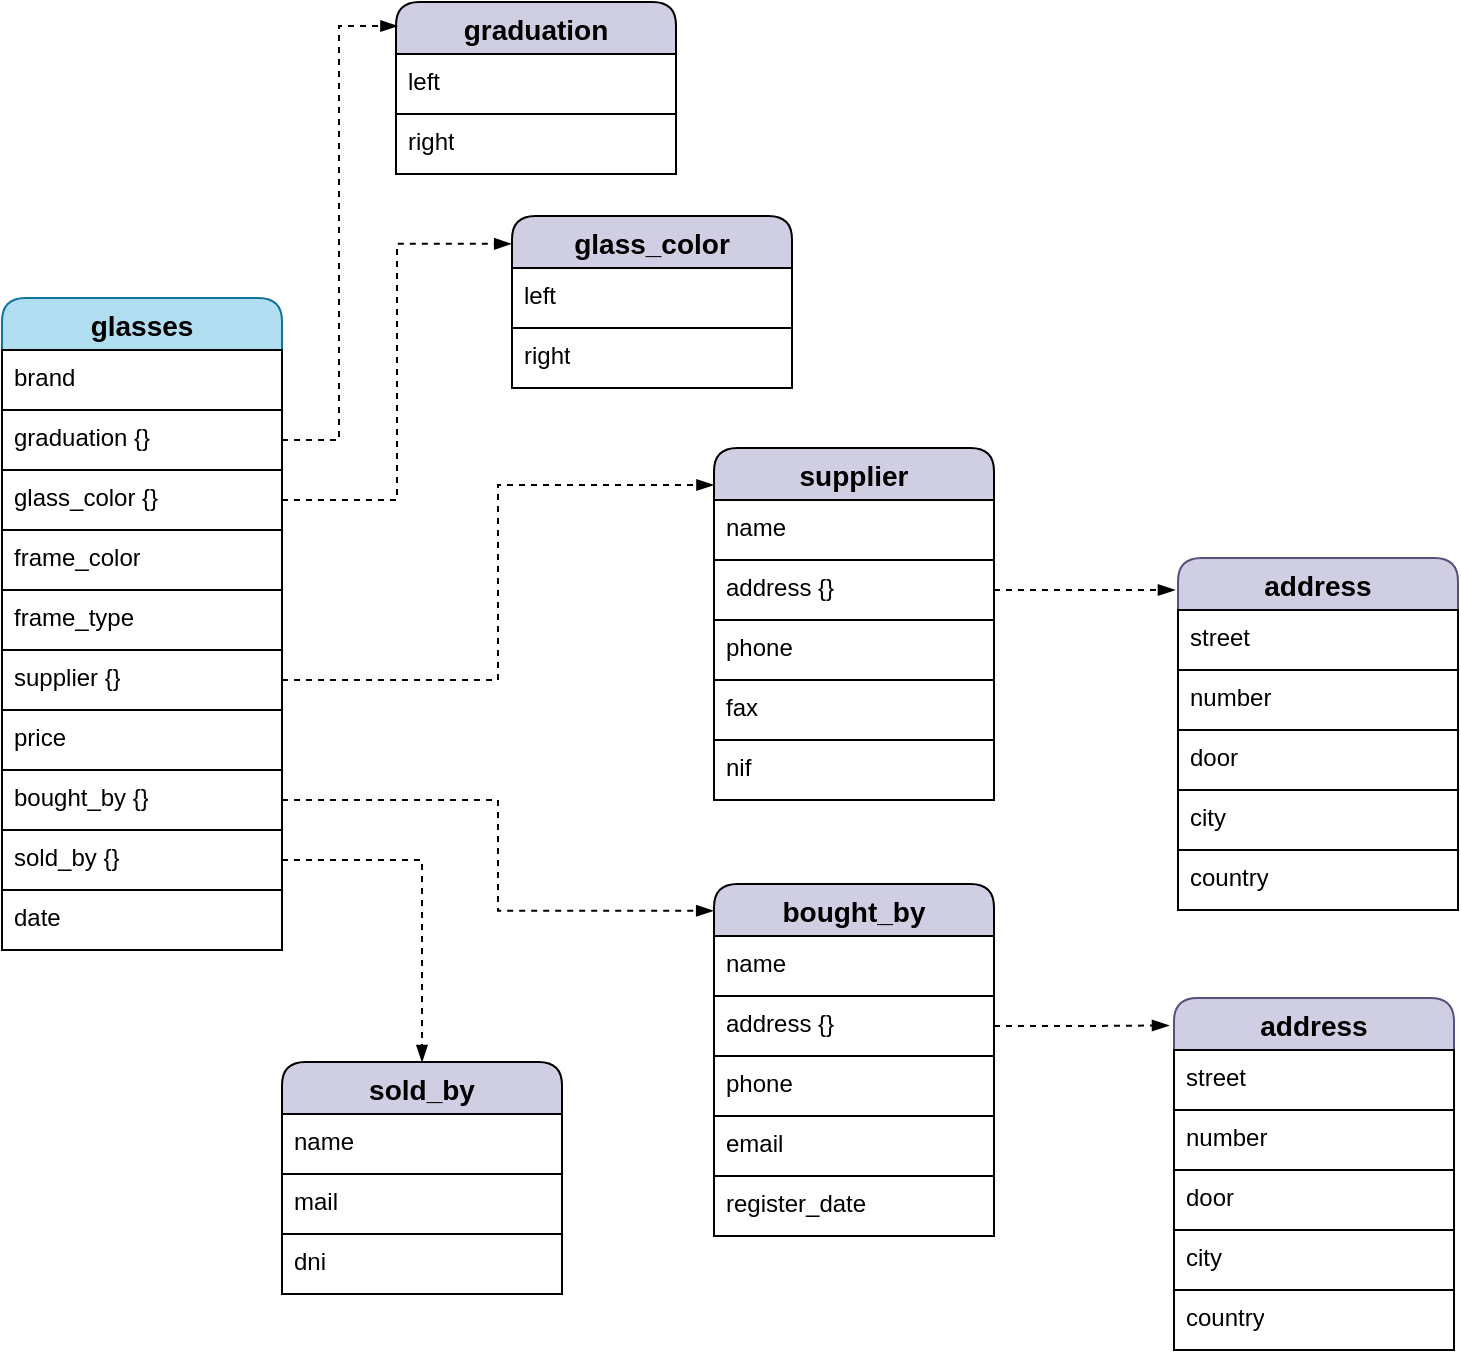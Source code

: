 <mxfile version="26.2.14">
  <diagram name="Page-1" id="0427bfzFeMdreX_wmc7H">
    <mxGraphModel dx="1333" dy="723" grid="0" gridSize="10" guides="1" tooltips="1" connect="1" arrows="1" fold="1" page="1" pageScale="1" pageWidth="1100" pageHeight="850" background="light-dark(#FFFFFF,#292929)" math="0" shadow="0">
      <root>
        <mxCell id="0" />
        <mxCell id="1" parent="0" />
        <mxCell id="Z9il2oFLj6mSDU6C8GA5-2" value="bought_by" style="swimlane;fontStyle=1;childLayout=stackLayout;horizontal=1;startSize=26;horizontalStack=0;resizeParent=1;resizeParentMax=0;resizeLast=0;collapsible=1;marginBottom=0;align=center;fontSize=14;fillColor=light-dark(#D0CEE2,#625784);strokeColor=light-dark(#000000,#393951);rounded=1;fontColor=default;verticalAlign=middle;fontFamily=Helvetica;" parent="1" vertex="1">
          <mxGeometry x="530" y="526" width="140" height="176" as="geometry">
            <mxRectangle x="60" width="60" height="30" as="alternateBounds" />
          </mxGeometry>
        </mxCell>
        <mxCell id="Z9il2oFLj6mSDU6C8GA5-4" value="name" style="text;strokeColor=light-dark(#000000,#525166);fillColor=light-dark(#FFFFFF,#202020);spacingLeft=4;spacingRight=4;overflow=hidden;rotatable=0;points=[[0,0.5],[1,0.5]];portConstraint=eastwest;fontSize=12;whiteSpace=wrap;html=1;rounded=0;fontFamily=Helvetica;fontColor=default;fontStyle=0;horizontal=1;" parent="Z9il2oFLj6mSDU6C8GA5-2" vertex="1">
          <mxGeometry y="26" width="140" height="30" as="geometry" />
        </mxCell>
        <mxCell id="Z9il2oFLj6mSDU6C8GA5-5" value="address {} " style="text;strokeColor=light-dark(#000000,#525166);fillColor=light-dark(#FFFFFF,#202020);spacingLeft=4;spacingRight=4;overflow=hidden;rotatable=0;points=[[0,0.5],[1,0.5]];portConstraint=eastwest;fontSize=12;whiteSpace=wrap;html=1;gradientColor=none;rounded=0;fontFamily=Helvetica;fontColor=default;fontStyle=0;horizontal=1;" parent="Z9il2oFLj6mSDU6C8GA5-2" vertex="1">
          <mxGeometry y="56" width="140" height="30" as="geometry" />
        </mxCell>
        <mxCell id="Z9il2oFLj6mSDU6C8GA5-21" value="phone" style="text;strokeColor=light-dark(#000000,#525166);fillColor=light-dark(#FFFFFF,#202020);spacingLeft=4;spacingRight=4;overflow=hidden;rotatable=0;points=[[0,0.5],[1,0.5]];portConstraint=eastwest;fontSize=12;whiteSpace=wrap;html=1;gradientColor=none;rounded=0;fontFamily=Helvetica;fontColor=default;fontStyle=0;horizontal=1;" parent="Z9il2oFLj6mSDU6C8GA5-2" vertex="1">
          <mxGeometry y="86" width="140" height="30" as="geometry" />
        </mxCell>
        <mxCell id="Z9il2oFLj6mSDU6C8GA5-22" value="email" style="text;strokeColor=light-dark(#000000,#525166);fillColor=light-dark(#FFFFFF,#202020);spacingLeft=4;spacingRight=4;overflow=hidden;rotatable=0;points=[[0,0.5],[1,0.5]];portConstraint=eastwest;fontSize=12;whiteSpace=wrap;html=1;gradientColor=none;rounded=0;fontFamily=Helvetica;fontColor=default;fontStyle=0;horizontal=1;" parent="Z9il2oFLj6mSDU6C8GA5-2" vertex="1">
          <mxGeometry y="116" width="140" height="30" as="geometry" />
        </mxCell>
        <mxCell id="Z9il2oFLj6mSDU6C8GA5-23" value="register_date" style="text;strokeColor=light-dark(#000000,#525166);fillColor=light-dark(#FFFFFF,#202020);spacingLeft=4;spacingRight=4;overflow=hidden;rotatable=0;points=[[0,0.5],[1,0.5]];portConstraint=eastwest;fontSize=12;whiteSpace=wrap;html=1;gradientColor=none;rounded=0;fontFamily=Helvetica;fontColor=default;fontStyle=0;horizontal=1;" parent="Z9il2oFLj6mSDU6C8GA5-2" vertex="1">
          <mxGeometry y="146" width="140" height="30" as="geometry" />
        </mxCell>
        <mxCell id="Z9il2oFLj6mSDU6C8GA5-27" value="address" style="swimlane;fontStyle=1;childLayout=stackLayout;horizontal=1;startSize=26;horizontalStack=0;resizeParent=1;resizeParentMax=0;resizeLast=0;collapsible=1;marginBottom=0;align=center;fontSize=14;fillColor=light-dark(#D0CEE2,#173D4D);strokeColor=light-dark(#56517E,#2A566A);rounded=1;perimeterSpacing=0;" parent="1" vertex="1">
          <mxGeometry x="760" y="583" width="140" height="176" as="geometry">
            <mxRectangle x="60" width="60" height="30" as="alternateBounds" />
          </mxGeometry>
        </mxCell>
        <mxCell id="Z9il2oFLj6mSDU6C8GA5-28" value="street&lt;span style=&quot;white-space: pre;&quot;&gt;&#x9;&lt;/span&gt;&lt;span style=&quot;white-space: pre;&quot;&gt;&#x9;&lt;/span&gt;" style="text;strokeColor=light-dark(#000000,#2A566A);fillColor=light-dark(#FFFFFF,#202020);spacingLeft=4;spacingRight=4;overflow=hidden;rotatable=0;points=[[0,0.5],[1,0.5]];portConstraint=eastwest;fontSize=12;whiteSpace=wrap;html=1;rounded=0;" parent="Z9il2oFLj6mSDU6C8GA5-27" vertex="1">
          <mxGeometry y="26" width="140" height="30" as="geometry" />
        </mxCell>
        <mxCell id="Z9il2oFLj6mSDU6C8GA5-29" value="number" style="text;strokeColor=light-dark(#000000,#2A566A);fillColor=light-dark(#FFFFFF,#202020);spacingLeft=4;spacingRight=4;overflow=hidden;rotatable=0;points=[[0,0.5],[1,0.5]];portConstraint=eastwest;fontSize=12;whiteSpace=wrap;html=1;rounded=0;" parent="Z9il2oFLj6mSDU6C8GA5-27" vertex="1">
          <mxGeometry y="56" width="140" height="30" as="geometry" />
        </mxCell>
        <mxCell id="Z9il2oFLj6mSDU6C8GA5-30" value="door" style="text;strokeColor=light-dark(#000000,#2A566A);fillColor=light-dark(#FFFFFF,#202020);spacingLeft=4;spacingRight=4;overflow=hidden;rotatable=0;points=[[0,0.5],[1,0.5]];portConstraint=eastwest;fontSize=12;whiteSpace=wrap;html=1;gradientColor=none;rounded=0;" parent="Z9il2oFLj6mSDU6C8GA5-27" vertex="1">
          <mxGeometry y="86" width="140" height="30" as="geometry" />
        </mxCell>
        <mxCell id="Z9il2oFLj6mSDU6C8GA5-31" value="city&lt;span style=&quot;white-space: pre;&quot;&gt;&#x9;&lt;/span&gt;" style="text;strokeColor=light-dark(#000000,#2A566A);fillColor=light-dark(#FFFFFF,#202020);spacingLeft=4;spacingRight=4;overflow=hidden;rotatable=0;points=[[0,0.5],[1,0.5]];portConstraint=eastwest;fontSize=12;whiteSpace=wrap;html=1;gradientColor=none;rounded=0;" parent="Z9il2oFLj6mSDU6C8GA5-27" vertex="1">
          <mxGeometry y="116" width="140" height="30" as="geometry" />
        </mxCell>
        <mxCell id="Z9il2oFLj6mSDU6C8GA5-32" value="country" style="text;strokeColor=light-dark(#000000,#2A566A);fillColor=light-dark(#FFFFFF,#202020);spacingLeft=4;spacingRight=4;overflow=hidden;rotatable=0;points=[[0,0.5],[1,0.5]];portConstraint=eastwest;fontSize=12;whiteSpace=wrap;html=1;gradientColor=none;rounded=0;" parent="Z9il2oFLj6mSDU6C8GA5-27" vertex="1">
          <mxGeometry y="146" width="140" height="30" as="geometry" />
        </mxCell>
        <mxCell id="Z9il2oFLj6mSDU6C8GA5-45" value="glasses" style="swimlane;fontStyle=1;childLayout=stackLayout;horizontal=1;startSize=26;horizontalStack=0;resizeParent=1;resizeParentMax=0;resizeLast=0;collapsible=1;marginBottom=0;align=center;fontSize=14;rounded=1;perimeterSpacing=0;fillColor=light-dark(#B1DDF0,#00D2FF);strokeColor=#10739e;verticalAlign=middle;fontFamily=Helvetica;fontColor=light-dark(#000000,#000000);" parent="1" vertex="1">
          <mxGeometry x="174" y="233" width="140" height="326" as="geometry">
            <mxRectangle x="60" width="60" height="30" as="alternateBounds" />
          </mxGeometry>
        </mxCell>
        <mxCell id="Z9il2oFLj6mSDU6C8GA5-46" value="brand" style="text;strokeColor=light-dark(#000000,#393951);fillColor=light-dark(#FFFFFF,#202020);spacingLeft=4;spacingRight=4;overflow=hidden;rotatable=0;points=[[0,0.5],[1,0.5]];portConstraint=eastwest;fontSize=12;whiteSpace=wrap;html=1;rounded=0;fontFamily=Helvetica;fontColor=default;fontStyle=0;horizontal=1;" parent="Z9il2oFLj6mSDU6C8GA5-45" vertex="1">
          <mxGeometry y="26" width="140" height="30" as="geometry" />
        </mxCell>
        <mxCell id="Z9il2oFLj6mSDU6C8GA5-47" value="graduation {}" style="text;strokeColor=light-dark(#000000,#393951);fillColor=light-dark(#FFFFFF,#202020);spacingLeft=4;spacingRight=4;overflow=hidden;rotatable=0;points=[[0,0.5],[1,0.5]];portConstraint=eastwest;fontSize=12;whiteSpace=wrap;html=1;rounded=0;fontFamily=Helvetica;fontColor=default;fontStyle=0;horizontal=1;" parent="Z9il2oFLj6mSDU6C8GA5-45" vertex="1">
          <mxGeometry y="56" width="140" height="30" as="geometry" />
        </mxCell>
        <mxCell id="Z9il2oFLj6mSDU6C8GA5-48" value="glass_color {}" style="text;strokeColor=light-dark(#000000,#393951);fillColor=light-dark(#FFFFFF,#202020);spacingLeft=4;spacingRight=4;overflow=hidden;rotatable=0;points=[[0,0.5],[1,0.5]];portConstraint=eastwest;fontSize=12;whiteSpace=wrap;html=1;rounded=0;fontFamily=Helvetica;fontColor=default;fontStyle=0;horizontal=1;" parent="Z9il2oFLj6mSDU6C8GA5-45" vertex="1">
          <mxGeometry y="86" width="140" height="30" as="geometry" />
        </mxCell>
        <mxCell id="Z9il2oFLj6mSDU6C8GA5-49" value="frame_color" style="text;strokeColor=light-dark(#000000,#393951);fillColor=light-dark(#FFFFFF,#202020);spacingLeft=4;spacingRight=4;overflow=hidden;rotatable=0;points=[[0,0.5],[1,0.5]];portConstraint=eastwest;fontSize=12;whiteSpace=wrap;html=1;rounded=0;fontFamily=Helvetica;fontColor=default;fontStyle=0;horizontal=1;" parent="Z9il2oFLj6mSDU6C8GA5-45" vertex="1">
          <mxGeometry y="116" width="140" height="30" as="geometry" />
        </mxCell>
        <mxCell id="Z9il2oFLj6mSDU6C8GA5-50" value="frame_type" style="text;strokeColor=light-dark(#000000,#393951);fillColor=light-dark(#FFFFFF,#202020);spacingLeft=4;spacingRight=4;overflow=hidden;rotatable=0;points=[[0,0.5],[1,0.5]];portConstraint=eastwest;fontSize=12;whiteSpace=wrap;html=1;rounded=0;fontFamily=Helvetica;fontColor=default;fontStyle=0;horizontal=1;" parent="Z9il2oFLj6mSDU6C8GA5-45" vertex="1">
          <mxGeometry y="146" width="140" height="30" as="geometry" />
        </mxCell>
        <mxCell id="dso0zZg7lXQ-ejxDVr_K-2" value="supplier {}" style="text;strokeColor=light-dark(#000000,#393951);fillColor=light-dark(#FFFFFF,#202020);spacingLeft=4;spacingRight=4;overflow=hidden;rotatable=0;points=[[0,0.5],[1,0.5]];portConstraint=eastwest;fontSize=12;whiteSpace=wrap;html=1;rounded=0;fontFamily=Helvetica;fontColor=default;fontStyle=0;horizontal=1;" vertex="1" parent="Z9il2oFLj6mSDU6C8GA5-45">
          <mxGeometry y="176" width="140" height="30" as="geometry" />
        </mxCell>
        <mxCell id="Z9il2oFLj6mSDU6C8GA5-52" value="price" style="text;strokeColor=light-dark(#000000,#393951);fillColor=light-dark(#FFFFFF,#202020);spacingLeft=4;spacingRight=4;overflow=hidden;rotatable=0;points=[[0,0.5],[1,0.5]];portConstraint=eastwest;fontSize=12;whiteSpace=wrap;html=1;rounded=0;fontFamily=Helvetica;fontColor=default;fontStyle=0;horizontal=1;" parent="Z9il2oFLj6mSDU6C8GA5-45" vertex="1">
          <mxGeometry y="206" width="140" height="30" as="geometry" />
        </mxCell>
        <mxCell id="dso0zZg7lXQ-ejxDVr_K-3" value="&lt;div&gt;bought_by {}&lt;/div&gt;" style="text;strokeColor=light-dark(#000000,#393951);fillColor=light-dark(#FFFFFF,#202020);spacingLeft=4;spacingRight=4;overflow=hidden;rotatable=0;points=[[0,0.5],[1,0.5]];portConstraint=eastwest;fontSize=12;whiteSpace=wrap;html=1;rounded=0;fontFamily=Helvetica;fontColor=default;fontStyle=0;horizontal=1;" vertex="1" parent="Z9il2oFLj6mSDU6C8GA5-45">
          <mxGeometry y="236" width="140" height="30" as="geometry" />
        </mxCell>
        <mxCell id="dso0zZg7lXQ-ejxDVr_K-4" value="sold_by {}" style="text;strokeColor=light-dark(#000000,#393951);fillColor=light-dark(#FFFFFF,#202020);spacingLeft=4;spacingRight=4;overflow=hidden;rotatable=0;points=[[0,0.5],[1,0.5]];portConstraint=eastwest;fontSize=12;whiteSpace=wrap;html=1;rounded=0;fontFamily=Helvetica;fontColor=default;fontStyle=0;horizontal=1;" vertex="1" parent="Z9il2oFLj6mSDU6C8GA5-45">
          <mxGeometry y="266" width="140" height="30" as="geometry" />
        </mxCell>
        <mxCell id="dso0zZg7lXQ-ejxDVr_K-5" value="date" style="text;strokeColor=light-dark(#000000,#393951);fillColor=light-dark(#FFFFFF,#202020);spacingLeft=4;spacingRight=4;overflow=hidden;rotatable=0;points=[[0,0.5],[1,0.5]];portConstraint=eastwest;fontSize=12;whiteSpace=wrap;html=1;rounded=0;fontFamily=Helvetica;fontColor=default;fontStyle=0;horizontal=1;" vertex="1" parent="Z9il2oFLj6mSDU6C8GA5-45">
          <mxGeometry y="296" width="140" height="30" as="geometry" />
        </mxCell>
        <mxCell id="Z9il2oFLj6mSDU6C8GA5-53" value="graduation" style="swimlane;fontStyle=1;childLayout=stackLayout;horizontal=1;startSize=26;horizontalStack=0;resizeParent=1;resizeParentMax=0;resizeLast=0;collapsible=1;marginBottom=0;align=center;fontSize=14;rounded=1;perimeterSpacing=0;fillColor=light-dark(#D0CEE2,#625784);strokeColor=light-dark(#000000,#393951);verticalAlign=middle;fontFamily=Helvetica;fontColor=default;" parent="1" vertex="1">
          <mxGeometry x="371" y="85" width="140" height="86" as="geometry">
            <mxRectangle x="60" width="60" height="30" as="alternateBounds" />
          </mxGeometry>
        </mxCell>
        <mxCell id="Z9il2oFLj6mSDU6C8GA5-54" value="left" style="text;strokeColor=light-dark(#000000,#434153);fillColor=light-dark(#FFFFFF,#202020);spacingLeft=4;spacingRight=4;overflow=hidden;rotatable=0;points=[[0,0.5],[1,0.5]];portConstraint=eastwest;fontSize=12;whiteSpace=wrap;html=1;rounded=0;fontFamily=Helvetica;fontColor=default;fontStyle=0;horizontal=1;" parent="Z9il2oFLj6mSDU6C8GA5-53" vertex="1">
          <mxGeometry y="26" width="140" height="30" as="geometry" />
        </mxCell>
        <mxCell id="Z9il2oFLj6mSDU6C8GA5-55" value="right" style="text;strokeColor=light-dark(#000000,#434153);fillColor=light-dark(#FFFFFF,#202020);spacingLeft=4;spacingRight=4;overflow=hidden;rotatable=0;points=[[0,0.5],[1,0.5]];portConstraint=eastwest;fontSize=12;whiteSpace=wrap;html=1;rounded=0;fontFamily=Helvetica;fontColor=default;fontStyle=0;horizontal=1;" parent="Z9il2oFLj6mSDU6C8GA5-53" vertex="1">
          <mxGeometry y="56" width="140" height="30" as="geometry" />
        </mxCell>
        <mxCell id="Z9il2oFLj6mSDU6C8GA5-60" value="glass_color" style="swimlane;fontStyle=1;childLayout=stackLayout;horizontal=1;startSize=26;horizontalStack=0;resizeParent=1;resizeParentMax=0;resizeLast=0;collapsible=1;marginBottom=0;align=center;fontSize=14;rounded=1;perimeterSpacing=0;fillColor=light-dark(#D0CEE2,#625784);strokeColor=light-dark(#000000,#393951);verticalAlign=middle;fontFamily=Helvetica;fontColor=default;" parent="1" vertex="1">
          <mxGeometry x="429" y="192" width="140" height="86" as="geometry">
            <mxRectangle x="60" width="60" height="30" as="alternateBounds" />
          </mxGeometry>
        </mxCell>
        <mxCell id="Z9il2oFLj6mSDU6C8GA5-61" value="left" style="text;strokeColor=light-dark(#000000,#434153);fillColor=light-dark(#FFFFFF,#202020);spacingLeft=4;spacingRight=4;overflow=hidden;rotatable=0;points=[[0,0.5],[1,0.5]];portConstraint=eastwest;fontSize=12;whiteSpace=wrap;html=1;rounded=0;fontFamily=Helvetica;fontColor=default;fontStyle=0;horizontal=1;" parent="Z9il2oFLj6mSDU6C8GA5-60" vertex="1">
          <mxGeometry y="26" width="140" height="30" as="geometry" />
        </mxCell>
        <mxCell id="Z9il2oFLj6mSDU6C8GA5-62" value="right" style="text;strokeColor=light-dark(#000000,#434153);fillColor=light-dark(#FFFFFF,#202020);spacingLeft=4;spacingRight=4;overflow=hidden;rotatable=0;points=[[0,0.5],[1,0.5]];portConstraint=eastwest;fontSize=12;whiteSpace=wrap;html=1;rounded=0;fontFamily=Helvetica;fontColor=default;fontStyle=0;horizontal=1;" parent="Z9il2oFLj6mSDU6C8GA5-60" vertex="1">
          <mxGeometry y="56" width="140" height="30" as="geometry" />
        </mxCell>
        <mxCell id="Z9il2oFLj6mSDU6C8GA5-63" value="supplier" style="swimlane;fontStyle=1;childLayout=stackLayout;horizontal=1;startSize=26;horizontalStack=0;resizeParent=1;resizeParentMax=0;resizeLast=0;collapsible=1;marginBottom=0;align=center;fontSize=14;rounded=1;perimeterSpacing=0;fillColor=light-dark(#D0CEE2,#625784);strokeColor=light-dark(#000000,#393951);verticalAlign=middle;fontFamily=Helvetica;fontColor=default;" parent="1" vertex="1">
          <mxGeometry x="530" y="308" width="140" height="176" as="geometry">
            <mxRectangle x="60" width="60" height="30" as="alternateBounds" />
          </mxGeometry>
        </mxCell>
        <mxCell id="Z9il2oFLj6mSDU6C8GA5-64" value="name" style="text;strokeColor=light-dark(#000000,#393951);fillColor=light-dark(#FFFFFF,#202020);spacingLeft=4;spacingRight=4;overflow=hidden;rotatable=0;points=[[0,0.5],[1,0.5]];portConstraint=eastwest;fontSize=12;whiteSpace=wrap;html=1;rounded=0;fontFamily=Helvetica;fontColor=default;fontStyle=0;horizontal=1;" parent="Z9il2oFLj6mSDU6C8GA5-63" vertex="1">
          <mxGeometry y="26" width="140" height="30" as="geometry" />
        </mxCell>
        <mxCell id="Z9il2oFLj6mSDU6C8GA5-66" value="address {}" style="text;strokeColor=light-dark(#000000,#393951);fillColor=light-dark(#FFFFFF,#202020);spacingLeft=4;spacingRight=4;overflow=hidden;rotatable=0;points=[[0,0.5],[1,0.5]];portConstraint=eastwest;fontSize=12;whiteSpace=wrap;html=1;rounded=0;fontFamily=Helvetica;fontColor=default;fontStyle=0;horizontal=1;" parent="Z9il2oFLj6mSDU6C8GA5-63" vertex="1">
          <mxGeometry y="56" width="140" height="30" as="geometry" />
        </mxCell>
        <mxCell id="Z9il2oFLj6mSDU6C8GA5-67" value="&lt;div&gt;phone&lt;span style=&quot;white-space: pre;&quot;&gt;&#x9;&lt;/span&gt;&lt;/div&gt;&lt;div&gt;&lt;br&gt;&lt;/div&gt;" style="text;strokeColor=light-dark(#000000,#393951);fillColor=light-dark(#FFFFFF,#202020);spacingLeft=4;spacingRight=4;overflow=hidden;rotatable=0;points=[[0,0.5],[1,0.5]];portConstraint=eastwest;fontSize=12;whiteSpace=wrap;html=1;rounded=0;fontFamily=Helvetica;fontColor=default;fontStyle=0;horizontal=1;" parent="Z9il2oFLj6mSDU6C8GA5-63" vertex="1">
          <mxGeometry y="86" width="140" height="30" as="geometry" />
        </mxCell>
        <mxCell id="Z9il2oFLj6mSDU6C8GA5-68" value="fax" style="text;strokeColor=light-dark(#000000,#393951);fillColor=light-dark(#FFFFFF,#202020);spacingLeft=4;spacingRight=4;overflow=hidden;rotatable=0;points=[[0,0.5],[1,0.5]];portConstraint=eastwest;fontSize=12;whiteSpace=wrap;html=1;rounded=0;fontFamily=Helvetica;fontColor=default;fontStyle=0;horizontal=1;" parent="Z9il2oFLj6mSDU6C8GA5-63" vertex="1">
          <mxGeometry y="116" width="140" height="30" as="geometry" />
        </mxCell>
        <mxCell id="Z9il2oFLj6mSDU6C8GA5-69" value="nif" style="text;strokeColor=light-dark(#000000,#393951);fillColor=light-dark(#FFFFFF,#202020);spacingLeft=4;spacingRight=4;overflow=hidden;rotatable=0;points=[[0,0.5],[1,0.5]];portConstraint=eastwest;fontSize=12;whiteSpace=wrap;html=1;rounded=0;fontFamily=Helvetica;fontColor=default;fontStyle=0;horizontal=1;" parent="Z9il2oFLj6mSDU6C8GA5-63" vertex="1">
          <mxGeometry y="146" width="140" height="30" as="geometry" />
        </mxCell>
        <mxCell id="Z9il2oFLj6mSDU6C8GA5-70" value="address" style="swimlane;fontStyle=1;childLayout=stackLayout;horizontal=1;startSize=26;horizontalStack=0;resizeParent=1;resizeParentMax=0;resizeLast=0;collapsible=1;marginBottom=0;align=center;fontSize=14;fillColor=light-dark(#D0CEE2,#173D4D);strokeColor=light-dark(#56517E,#2A566A);rounded=1;perimeterSpacing=0;verticalAlign=middle;fontFamily=Helvetica;fontColor=default;" parent="1" vertex="1">
          <mxGeometry x="762" y="363" width="140" height="176" as="geometry">
            <mxRectangle x="60" width="60" height="30" as="alternateBounds" />
          </mxGeometry>
        </mxCell>
        <mxCell id="Z9il2oFLj6mSDU6C8GA5-71" value="street&lt;span style=&quot;white-space: pre;&quot;&gt;&#x9;&lt;/span&gt;&lt;span style=&quot;white-space: pre;&quot;&gt;&#x9;&lt;/span&gt;" style="text;strokeColor=light-dark(#000000,#39454E);fillColor=light-dark(#FFFFFF,#202020);spacingLeft=4;spacingRight=4;overflow=hidden;rotatable=0;points=[[0,0.5],[1,0.5]];portConstraint=eastwest;fontSize=12;whiteSpace=wrap;html=1;rounded=0;fontFamily=Helvetica;fontColor=default;fontStyle=0;horizontal=1;" parent="Z9il2oFLj6mSDU6C8GA5-70" vertex="1">
          <mxGeometry y="26" width="140" height="30" as="geometry" />
        </mxCell>
        <mxCell id="Z9il2oFLj6mSDU6C8GA5-72" value="number" style="text;strokeColor=light-dark(#000000,#39454E);fillColor=light-dark(#FFFFFF,#202020);spacingLeft=4;spacingRight=4;overflow=hidden;rotatable=0;points=[[0,0.5],[1,0.5]];portConstraint=eastwest;fontSize=12;whiteSpace=wrap;html=1;rounded=0;fontFamily=Helvetica;fontColor=default;fontStyle=0;horizontal=1;" parent="Z9il2oFLj6mSDU6C8GA5-70" vertex="1">
          <mxGeometry y="56" width="140" height="30" as="geometry" />
        </mxCell>
        <mxCell id="Z9il2oFLj6mSDU6C8GA5-73" value="door" style="text;strokeColor=light-dark(#000000,#39454E);fillColor=light-dark(#FFFFFF,#202020);spacingLeft=4;spacingRight=4;overflow=hidden;rotatable=0;points=[[0,0.5],[1,0.5]];portConstraint=eastwest;fontSize=12;whiteSpace=wrap;html=1;gradientColor=none;rounded=0;fontFamily=Helvetica;fontColor=default;fontStyle=0;horizontal=1;" parent="Z9il2oFLj6mSDU6C8GA5-70" vertex="1">
          <mxGeometry y="86" width="140" height="30" as="geometry" />
        </mxCell>
        <mxCell id="Z9il2oFLj6mSDU6C8GA5-74" value="city&lt;span style=&quot;white-space: pre;&quot;&gt;&#x9;&lt;/span&gt;" style="text;strokeColor=light-dark(#000000,#39454E);fillColor=light-dark(#FFFFFF,#202020);spacingLeft=4;spacingRight=4;overflow=hidden;rotatable=0;points=[[0,0.5],[1,0.5]];portConstraint=eastwest;fontSize=12;whiteSpace=wrap;html=1;gradientColor=none;rounded=0;fontFamily=Helvetica;fontColor=default;fontStyle=0;horizontal=1;" parent="Z9il2oFLj6mSDU6C8GA5-70" vertex="1">
          <mxGeometry y="116" width="140" height="30" as="geometry" />
        </mxCell>
        <mxCell id="Z9il2oFLj6mSDU6C8GA5-75" value="country" style="text;strokeColor=light-dark(#000000,#39454E);fillColor=light-dark(#FFFFFF,#202020);spacingLeft=4;spacingRight=4;overflow=hidden;rotatable=0;points=[[0,0.5],[1,0.5]];portConstraint=eastwest;fontSize=12;whiteSpace=wrap;html=1;gradientColor=none;rounded=0;fontFamily=Helvetica;fontColor=default;fontStyle=0;horizontal=1;" parent="Z9il2oFLj6mSDU6C8GA5-70" vertex="1">
          <mxGeometry y="146" width="140" height="30" as="geometry" />
        </mxCell>
        <mxCell id="Z9il2oFLj6mSDU6C8GA5-77" value="sold_by" style="swimlane;fontStyle=1;childLayout=stackLayout;horizontal=1;startSize=26;horizontalStack=0;resizeParent=1;resizeParentMax=0;resizeLast=0;collapsible=1;marginBottom=0;align=center;fontSize=14;rounded=1;perimeterSpacing=0;fillColor=light-dark(#D0CEE2,#625784);strokeColor=light-dark(#000000,#393951);" parent="1" vertex="1">
          <mxGeometry x="314" y="615" width="140" height="116" as="geometry">
            <mxRectangle x="60" width="60" height="30" as="alternateBounds" />
          </mxGeometry>
        </mxCell>
        <mxCell id="Z9il2oFLj6mSDU6C8GA5-78" value="name" style="text;strokeColor=light-dark(#000000,#393951);fillColor=light-dark(#FFFFFF,#202020);spacingLeft=4;spacingRight=4;overflow=hidden;rotatable=0;points=[[0,0.5],[1,0.5]];portConstraint=eastwest;fontSize=12;whiteSpace=wrap;html=1;rounded=0;" parent="Z9il2oFLj6mSDU6C8GA5-77" vertex="1">
          <mxGeometry y="26" width="140" height="30" as="geometry" />
        </mxCell>
        <mxCell id="Z9il2oFLj6mSDU6C8GA5-79" value="mail&lt;span style=&quot;white-space: pre;&quot;&gt;&#x9;&lt;/span&gt;&lt;span style=&quot;white-space: pre;&quot;&gt;&#x9;&lt;/span&gt;" style="text;strokeColor=light-dark(#000000,#393951);fillColor=light-dark(#FFFFFF,#202020);spacingLeft=4;spacingRight=4;overflow=hidden;rotatable=0;points=[[0,0.5],[1,0.5]];portConstraint=eastwest;fontSize=12;whiteSpace=wrap;html=1;rounded=0;" parent="Z9il2oFLj6mSDU6C8GA5-77" vertex="1">
          <mxGeometry y="56" width="140" height="30" as="geometry" />
        </mxCell>
        <mxCell id="Z9il2oFLj6mSDU6C8GA5-80" value="dni" style="text;strokeColor=light-dark(#000000,#393951);fillColor=light-dark(#FFFFFF,#202020);spacingLeft=4;spacingRight=4;overflow=hidden;rotatable=0;points=[[0,0.5],[1,0.5]];portConstraint=eastwest;fontSize=12;whiteSpace=wrap;html=1;rounded=0;" parent="Z9il2oFLj6mSDU6C8GA5-77" vertex="1">
          <mxGeometry y="86" width="140" height="30" as="geometry" />
        </mxCell>
        <mxCell id="dso0zZg7lXQ-ejxDVr_K-6" style="edgeStyle=orthogonalEdgeStyle;rounded=0;orthogonalLoop=1;jettySize=auto;html=1;exitX=1;exitY=0.5;exitDx=0;exitDy=0;shadow=0;dashed=1;strokeColor=light-dark(#000000,#7D8599);align=center;verticalAlign=middle;fontFamily=Helvetica;fontSize=11;fontColor=default;labelBackgroundColor=default;endArrow=blockThin;endFill=1;flowAnimation=0;" edge="1" parent="1" source="dso0zZg7lXQ-ejxDVr_K-4" target="Z9il2oFLj6mSDU6C8GA5-77">
          <mxGeometry relative="1" as="geometry" />
        </mxCell>
        <mxCell id="dso0zZg7lXQ-ejxDVr_K-7" style="edgeStyle=orthogonalEdgeStyle;rounded=0;orthogonalLoop=1;jettySize=auto;html=1;exitX=1;exitY=0.5;exitDx=0;exitDy=0;entryX=0.005;entryY=0.14;entryDx=0;entryDy=0;entryPerimeter=0;shadow=0;dashed=1;strokeColor=light-dark(#000000,#7D8599);align=center;verticalAlign=middle;fontFamily=Helvetica;fontSize=11;fontColor=default;labelBackgroundColor=default;endArrow=blockThin;endFill=1;flowAnimation=0;" edge="1" parent="1" source="Z9il2oFLj6mSDU6C8GA5-47" target="Z9il2oFLj6mSDU6C8GA5-53">
          <mxGeometry relative="1" as="geometry" />
        </mxCell>
        <mxCell id="dso0zZg7lXQ-ejxDVr_K-8" style="edgeStyle=orthogonalEdgeStyle;rounded=0;orthogonalLoop=1;jettySize=auto;html=1;exitX=1;exitY=0.5;exitDx=0;exitDy=0;entryX=-0.003;entryY=0.162;entryDx=0;entryDy=0;entryPerimeter=0;shadow=0;dashed=1;strokeColor=light-dark(#000000,#7D8599);align=center;verticalAlign=middle;fontFamily=Helvetica;fontSize=11;fontColor=default;labelBackgroundColor=default;endArrow=blockThin;endFill=1;flowAnimation=0;" edge="1" parent="1" source="Z9il2oFLj6mSDU6C8GA5-48" target="Z9il2oFLj6mSDU6C8GA5-60">
          <mxGeometry relative="1" as="geometry" />
        </mxCell>
        <mxCell id="dso0zZg7lXQ-ejxDVr_K-9" style="edgeStyle=orthogonalEdgeStyle;rounded=0;orthogonalLoop=1;jettySize=auto;html=1;exitX=1;exitY=0.5;exitDx=0;exitDy=0;entryX=-0.002;entryY=0.105;entryDx=0;entryDy=0;entryPerimeter=0;strokeColor=light-dark(#000000,#7D8599);align=center;verticalAlign=middle;fontFamily=Helvetica;fontSize=11;fontColor=default;labelBackgroundColor=default;endArrow=blockThin;shadow=0;dashed=1;endFill=1;flowAnimation=0;" edge="1" parent="1" source="dso0zZg7lXQ-ejxDVr_K-2" target="Z9il2oFLj6mSDU6C8GA5-63">
          <mxGeometry relative="1" as="geometry" />
        </mxCell>
        <mxCell id="dso0zZg7lXQ-ejxDVr_K-10" style="edgeStyle=orthogonalEdgeStyle;shape=connector;rounded=0;orthogonalLoop=1;jettySize=auto;html=1;exitX=1;exitY=0.5;exitDx=0;exitDy=0;entryX=-0.003;entryY=0.076;entryDx=0;entryDy=0;entryPerimeter=0;shadow=0;dashed=1;strokeColor=light-dark(#000000,#7D8599);align=center;verticalAlign=middle;fontFamily=Helvetica;fontSize=11;fontColor=default;labelBackgroundColor=default;endArrow=blockThin;endFill=1;flowAnimation=0;" edge="1" parent="1" source="dso0zZg7lXQ-ejxDVr_K-3" target="Z9il2oFLj6mSDU6C8GA5-2">
          <mxGeometry relative="1" as="geometry" />
        </mxCell>
        <mxCell id="dso0zZg7lXQ-ejxDVr_K-11" style="edgeStyle=orthogonalEdgeStyle;shape=connector;rounded=0;orthogonalLoop=1;jettySize=auto;html=1;exitX=1;exitY=0.5;exitDx=0;exitDy=0;entryX=-0.011;entryY=0.091;entryDx=0;entryDy=0;entryPerimeter=0;shadow=0;dashed=1;strokeColor=light-dark(#000000,#7D8599);align=center;verticalAlign=middle;fontFamily=Helvetica;fontSize=11;fontColor=default;labelBackgroundColor=default;endArrow=blockThin;endFill=1;flowAnimation=0;" edge="1" parent="1" source="Z9il2oFLj6mSDU6C8GA5-66" target="Z9il2oFLj6mSDU6C8GA5-70">
          <mxGeometry relative="1" as="geometry" />
        </mxCell>
        <mxCell id="dso0zZg7lXQ-ejxDVr_K-13" style="edgeStyle=orthogonalEdgeStyle;shape=connector;rounded=0;orthogonalLoop=1;jettySize=auto;html=1;exitX=1;exitY=0.5;exitDx=0;exitDy=0;entryX=-0.018;entryY=0.078;entryDx=0;entryDy=0;entryPerimeter=0;shadow=0;dashed=1;strokeColor=light-dark(#000000,#7D8599);align=center;verticalAlign=middle;fontFamily=Helvetica;fontSize=11;fontColor=default;labelBackgroundColor=default;endArrow=blockThin;endFill=1;flowAnimation=0;" edge="1" parent="1" source="Z9il2oFLj6mSDU6C8GA5-5" target="Z9il2oFLj6mSDU6C8GA5-27">
          <mxGeometry relative="1" as="geometry" />
        </mxCell>
      </root>
    </mxGraphModel>
  </diagram>
</mxfile>
